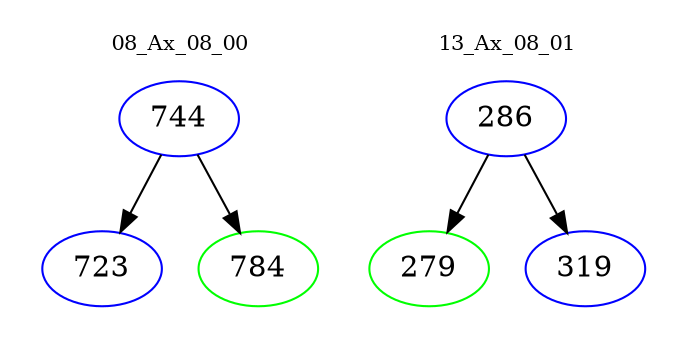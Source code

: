 digraph{
subgraph cluster_0 {
color = white
label = "08_Ax_08_00";
fontsize=10;
T0_744 [label="744", color="blue"]
T0_744 -> T0_723 [color="black"]
T0_723 [label="723", color="blue"]
T0_744 -> T0_784 [color="black"]
T0_784 [label="784", color="green"]
}
subgraph cluster_1 {
color = white
label = "13_Ax_08_01";
fontsize=10;
T1_286 [label="286", color="blue"]
T1_286 -> T1_279 [color="black"]
T1_279 [label="279", color="green"]
T1_286 -> T1_319 [color="black"]
T1_319 [label="319", color="blue"]
}
}
